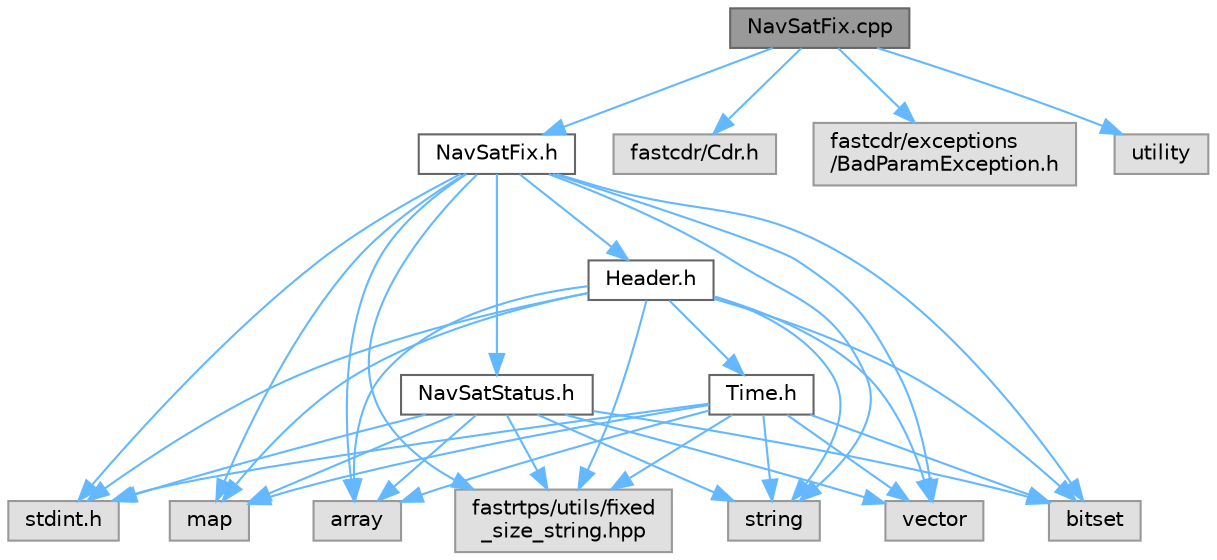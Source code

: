 digraph "NavSatFix.cpp"
{
 // INTERACTIVE_SVG=YES
 // LATEX_PDF_SIZE
  bgcolor="transparent";
  edge [fontname=Helvetica,fontsize=10,labelfontname=Helvetica,labelfontsize=10];
  node [fontname=Helvetica,fontsize=10,shape=box,height=0.2,width=0.4];
  Node1 [id="Node000001",label="NavSatFix.cpp",height=0.2,width=0.4,color="gray40", fillcolor="grey60", style="filled", fontcolor="black",tooltip=" "];
  Node1 -> Node2 [id="edge1_Node000001_Node000002",color="steelblue1",style="solid",tooltip=" "];
  Node2 [id="Node000002",label="NavSatFix.h",height=0.2,width=0.4,color="grey40", fillcolor="white", style="filled",URL="$dc/d04/NavSatFix_8h.html",tooltip=" "];
  Node2 -> Node3 [id="edge2_Node000002_Node000003",color="steelblue1",style="solid",tooltip=" "];
  Node3 [id="Node000003",label="Header.h",height=0.2,width=0.4,color="grey40", fillcolor="white", style="filled",URL="$d3/d6a/Header_8h.html",tooltip=" "];
  Node3 -> Node4 [id="edge3_Node000003_Node000004",color="steelblue1",style="solid",tooltip=" "];
  Node4 [id="Node000004",label="Time.h",height=0.2,width=0.4,color="grey40", fillcolor="white", style="filled",URL="$d9/d3d/ros2_2types_2Time_8h.html",tooltip=" "];
  Node4 -> Node5 [id="edge4_Node000004_Node000005",color="steelblue1",style="solid",tooltip=" "];
  Node5 [id="Node000005",label="fastrtps/utils/fixed\l_size_string.hpp",height=0.2,width=0.4,color="grey60", fillcolor="#E0E0E0", style="filled",tooltip=" "];
  Node4 -> Node6 [id="edge5_Node000004_Node000006",color="steelblue1",style="solid",tooltip=" "];
  Node6 [id="Node000006",label="stdint.h",height=0.2,width=0.4,color="grey60", fillcolor="#E0E0E0", style="filled",tooltip=" "];
  Node4 -> Node7 [id="edge6_Node000004_Node000007",color="steelblue1",style="solid",tooltip=" "];
  Node7 [id="Node000007",label="array",height=0.2,width=0.4,color="grey60", fillcolor="#E0E0E0", style="filled",tooltip=" "];
  Node4 -> Node8 [id="edge7_Node000004_Node000008",color="steelblue1",style="solid",tooltip=" "];
  Node8 [id="Node000008",label="string",height=0.2,width=0.4,color="grey60", fillcolor="#E0E0E0", style="filled",tooltip=" "];
  Node4 -> Node9 [id="edge8_Node000004_Node000009",color="steelblue1",style="solid",tooltip=" "];
  Node9 [id="Node000009",label="vector",height=0.2,width=0.4,color="grey60", fillcolor="#E0E0E0", style="filled",tooltip=" "];
  Node4 -> Node10 [id="edge9_Node000004_Node000010",color="steelblue1",style="solid",tooltip=" "];
  Node10 [id="Node000010",label="map",height=0.2,width=0.4,color="grey60", fillcolor="#E0E0E0", style="filled",tooltip=" "];
  Node4 -> Node11 [id="edge10_Node000004_Node000011",color="steelblue1",style="solid",tooltip=" "];
  Node11 [id="Node000011",label="bitset",height=0.2,width=0.4,color="grey60", fillcolor="#E0E0E0", style="filled",tooltip=" "];
  Node3 -> Node5 [id="edge11_Node000003_Node000005",color="steelblue1",style="solid",tooltip=" "];
  Node3 -> Node6 [id="edge12_Node000003_Node000006",color="steelblue1",style="solid",tooltip=" "];
  Node3 -> Node7 [id="edge13_Node000003_Node000007",color="steelblue1",style="solid",tooltip=" "];
  Node3 -> Node8 [id="edge14_Node000003_Node000008",color="steelblue1",style="solid",tooltip=" "];
  Node3 -> Node9 [id="edge15_Node000003_Node000009",color="steelblue1",style="solid",tooltip=" "];
  Node3 -> Node10 [id="edge16_Node000003_Node000010",color="steelblue1",style="solid",tooltip=" "];
  Node3 -> Node11 [id="edge17_Node000003_Node000011",color="steelblue1",style="solid",tooltip=" "];
  Node2 -> Node12 [id="edge18_Node000002_Node000012",color="steelblue1",style="solid",tooltip=" "];
  Node12 [id="Node000012",label="NavSatStatus.h",height=0.2,width=0.4,color="grey40", fillcolor="white", style="filled",URL="$db/dae/NavSatStatus_8h.html",tooltip=" "];
  Node12 -> Node5 [id="edge19_Node000012_Node000005",color="steelblue1",style="solid",tooltip=" "];
  Node12 -> Node6 [id="edge20_Node000012_Node000006",color="steelblue1",style="solid",tooltip=" "];
  Node12 -> Node7 [id="edge21_Node000012_Node000007",color="steelblue1",style="solid",tooltip=" "];
  Node12 -> Node8 [id="edge22_Node000012_Node000008",color="steelblue1",style="solid",tooltip=" "];
  Node12 -> Node9 [id="edge23_Node000012_Node000009",color="steelblue1",style="solid",tooltip=" "];
  Node12 -> Node10 [id="edge24_Node000012_Node000010",color="steelblue1",style="solid",tooltip=" "];
  Node12 -> Node11 [id="edge25_Node000012_Node000011",color="steelblue1",style="solid",tooltip=" "];
  Node2 -> Node5 [id="edge26_Node000002_Node000005",color="steelblue1",style="solid",tooltip=" "];
  Node2 -> Node6 [id="edge27_Node000002_Node000006",color="steelblue1",style="solid",tooltip=" "];
  Node2 -> Node7 [id="edge28_Node000002_Node000007",color="steelblue1",style="solid",tooltip=" "];
  Node2 -> Node8 [id="edge29_Node000002_Node000008",color="steelblue1",style="solid",tooltip=" "];
  Node2 -> Node9 [id="edge30_Node000002_Node000009",color="steelblue1",style="solid",tooltip=" "];
  Node2 -> Node10 [id="edge31_Node000002_Node000010",color="steelblue1",style="solid",tooltip=" "];
  Node2 -> Node11 [id="edge32_Node000002_Node000011",color="steelblue1",style="solid",tooltip=" "];
  Node1 -> Node13 [id="edge33_Node000001_Node000013",color="steelblue1",style="solid",tooltip=" "];
  Node13 [id="Node000013",label="fastcdr/Cdr.h",height=0.2,width=0.4,color="grey60", fillcolor="#E0E0E0", style="filled",tooltip=" "];
  Node1 -> Node14 [id="edge34_Node000001_Node000014",color="steelblue1",style="solid",tooltip=" "];
  Node14 [id="Node000014",label="fastcdr/exceptions\l/BadParamException.h",height=0.2,width=0.4,color="grey60", fillcolor="#E0E0E0", style="filled",tooltip=" "];
  Node1 -> Node15 [id="edge35_Node000001_Node000015",color="steelblue1",style="solid",tooltip=" "];
  Node15 [id="Node000015",label="utility",height=0.2,width=0.4,color="grey60", fillcolor="#E0E0E0", style="filled",tooltip=" "];
}
